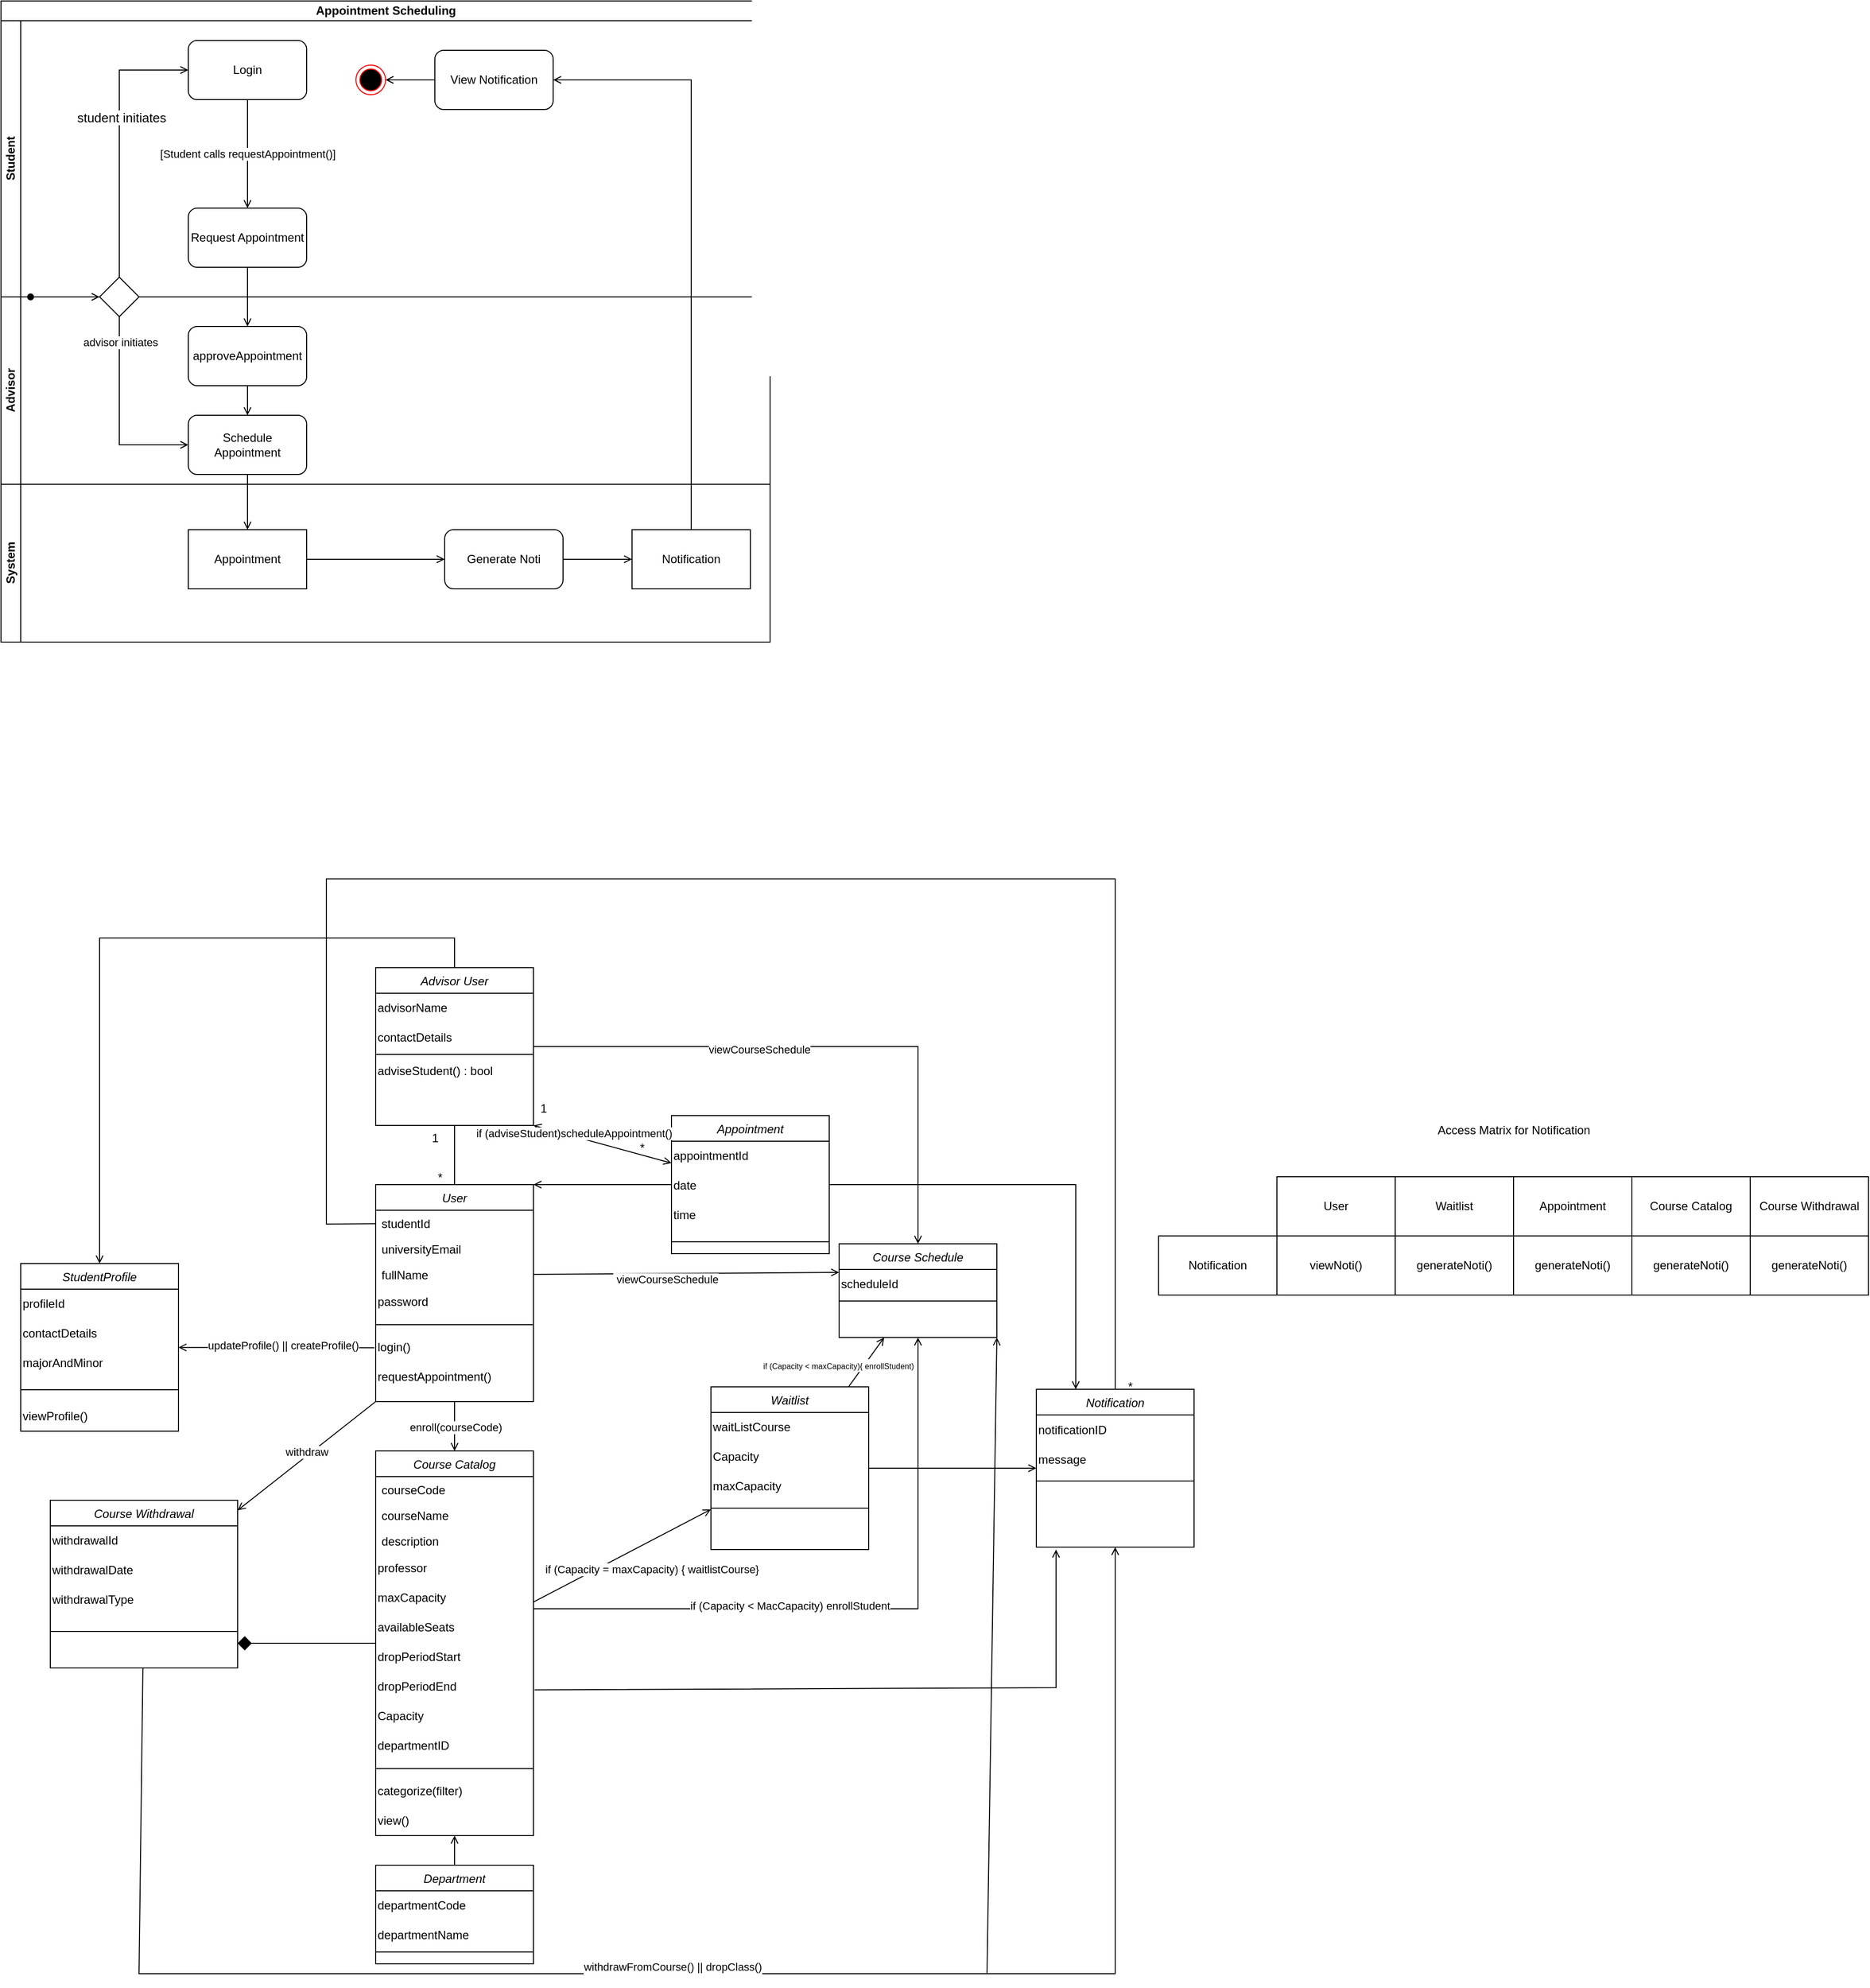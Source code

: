 <mxfile version="22.0.4" type="github">
  <diagram id="C5RBs43oDa-KdzZeNtuy" name="Page-1">
    <mxGraphModel dx="1675" dy="3008" grid="1" gridSize="10" guides="1" tooltips="1" connect="1" arrows="1" fold="1" page="1" pageScale="1" pageWidth="827" pageHeight="1169" math="0" shadow="0">
      <root>
        <mxCell id="WIyWlLk6GJQsqaUBKTNV-0" />
        <mxCell id="WIyWlLk6GJQsqaUBKTNV-1" parent="WIyWlLk6GJQsqaUBKTNV-0" />
        <mxCell id="_iBIzwe4cGZ4-WOvdbni-287" value="Notification" style="whiteSpace=wrap;html=1;" parent="WIyWlLk6GJQsqaUBKTNV-1" vertex="1">
          <mxGeometry x="414" y="-78" width="120" height="60" as="geometry" />
        </mxCell>
        <mxCell id="_iBIzwe4cGZ4-WOvdbni-288" value="User" style="whiteSpace=wrap;html=1;" parent="WIyWlLk6GJQsqaUBKTNV-1" vertex="1">
          <mxGeometry x="534" y="-138" width="120" height="60" as="geometry" />
        </mxCell>
        <mxCell id="_iBIzwe4cGZ4-WOvdbni-292" value="viewNoti()" style="whiteSpace=wrap;html=1;" parent="WIyWlLk6GJQsqaUBKTNV-1" vertex="1">
          <mxGeometry x="534" y="-78" width="120" height="60" as="geometry" />
        </mxCell>
        <mxCell id="_iBIzwe4cGZ4-WOvdbni-293" value="Waitlist" style="whiteSpace=wrap;html=1;" parent="WIyWlLk6GJQsqaUBKTNV-1" vertex="1">
          <mxGeometry x="654" y="-138" width="120" height="60" as="geometry" />
        </mxCell>
        <mxCell id="_iBIzwe4cGZ4-WOvdbni-294" value="generateNoti()" style="whiteSpace=wrap;html=1;" parent="WIyWlLk6GJQsqaUBKTNV-1" vertex="1">
          <mxGeometry x="654" y="-78" width="120" height="60" as="geometry" />
        </mxCell>
        <mxCell id="_iBIzwe4cGZ4-WOvdbni-295" value="Appointment" style="whiteSpace=wrap;html=1;" parent="WIyWlLk6GJQsqaUBKTNV-1" vertex="1">
          <mxGeometry x="774" y="-138" width="120" height="60" as="geometry" />
        </mxCell>
        <mxCell id="_iBIzwe4cGZ4-WOvdbni-296" value="generateNoti()" style="whiteSpace=wrap;html=1;" parent="WIyWlLk6GJQsqaUBKTNV-1" vertex="1">
          <mxGeometry x="774" y="-78" width="120" height="60" as="geometry" />
        </mxCell>
        <mxCell id="_iBIzwe4cGZ4-WOvdbni-297" value="Course Catalog" style="whiteSpace=wrap;html=1;" parent="WIyWlLk6GJQsqaUBKTNV-1" vertex="1">
          <mxGeometry x="894" y="-138" width="120" height="60" as="geometry" />
        </mxCell>
        <mxCell id="_iBIzwe4cGZ4-WOvdbni-298" value="generateNoti()" style="whiteSpace=wrap;html=1;" parent="WIyWlLk6GJQsqaUBKTNV-1" vertex="1">
          <mxGeometry x="894" y="-78" width="120" height="60" as="geometry" />
        </mxCell>
        <mxCell id="_iBIzwe4cGZ4-WOvdbni-305" value="Course Withdrawal" style="whiteSpace=wrap;html=1;" parent="WIyWlLk6GJQsqaUBKTNV-1" vertex="1">
          <mxGeometry x="1014" y="-138" width="120" height="60" as="geometry" />
        </mxCell>
        <mxCell id="_iBIzwe4cGZ4-WOvdbni-306" value="generateNoti()" style="whiteSpace=wrap;html=1;" parent="WIyWlLk6GJQsqaUBKTNV-1" vertex="1">
          <mxGeometry x="1014" y="-78" width="120" height="60" as="geometry" />
        </mxCell>
        <mxCell id="_iBIzwe4cGZ4-WOvdbni-309" value="Access Matrix for Notification" style="text;html=1;align=center;verticalAlign=middle;resizable=0;points=[];autosize=1;strokeColor=none;fillColor=none;" parent="WIyWlLk6GJQsqaUBKTNV-1" vertex="1">
          <mxGeometry x="684" y="-200" width="180" height="30" as="geometry" />
        </mxCell>
        <mxCell id="_iBIzwe4cGZ4-WOvdbni-310" value="Appointment Scheduling" style="swimlane;childLayout=stackLayout;resizeParent=1;resizeParentMax=0;horizontal=1;startSize=20;horizontalStack=0;html=1;" parent="WIyWlLk6GJQsqaUBKTNV-1" vertex="1">
          <mxGeometry x="-760" y="-1330" width="780" height="650" as="geometry" />
        </mxCell>
        <mxCell id="_iBIzwe4cGZ4-WOvdbni-322" value="" style="endArrow=open;html=1;rounded=0;endFill=0;" parent="_iBIzwe4cGZ4-WOvdbni-310" source="_iBIzwe4cGZ4-WOvdbni-315" target="_iBIzwe4cGZ4-WOvdbni-321" edge="1">
          <mxGeometry width="50" height="50" relative="1" as="geometry">
            <mxPoint x="250" y="250" as="sourcePoint" />
            <mxPoint x="370" y="90" as="targetPoint" />
          </mxGeometry>
        </mxCell>
        <mxCell id="_iBIzwe4cGZ4-WOvdbni-330" value="" style="endArrow=open;html=1;rounded=0;endFill=0;" parent="_iBIzwe4cGZ4-WOvdbni-310" source="_iBIzwe4cGZ4-WOvdbni-328" target="_iBIzwe4cGZ4-WOvdbni-329" edge="1">
          <mxGeometry width="50" height="50" relative="1" as="geometry">
            <mxPoint x="340" y="110" as="sourcePoint" />
            <mxPoint x="700" y="70" as="targetPoint" />
            <Array as="points">
              <mxPoint x="700" y="80" />
            </Array>
          </mxGeometry>
        </mxCell>
        <mxCell id="_iBIzwe4cGZ4-WOvdbni-311" value="Student" style="swimlane;startSize=20;horizontal=0;html=1;" parent="_iBIzwe4cGZ4-WOvdbni-310" vertex="1">
          <mxGeometry y="20" width="780" height="280" as="geometry" />
        </mxCell>
        <mxCell id="_iBIzwe4cGZ4-WOvdbni-315" value="Request Appointment" style="rounded=1;whiteSpace=wrap;html=1;" parent="_iBIzwe4cGZ4-WOvdbni-311" vertex="1">
          <mxGeometry x="190" y="190" width="120" height="60" as="geometry" />
        </mxCell>
        <mxCell id="_iBIzwe4cGZ4-WOvdbni-320" value="Login" style="rounded=1;whiteSpace=wrap;html=1;" parent="_iBIzwe4cGZ4-WOvdbni-311" vertex="1">
          <mxGeometry x="190" y="20" width="120" height="60" as="geometry" />
        </mxCell>
        <mxCell id="_iBIzwe4cGZ4-WOvdbni-329" value="View Notification" style="rounded=1;whiteSpace=wrap;html=1;" parent="_iBIzwe4cGZ4-WOvdbni-311" vertex="1">
          <mxGeometry x="440" y="30" width="120" height="60" as="geometry" />
        </mxCell>
        <mxCell id="_iBIzwe4cGZ4-WOvdbni-333" value="[Student calls requestAppointment()]" style="endArrow=open;html=1;rounded=0;exitX=0.5;exitY=1;exitDx=0;exitDy=0;endFill=0;" parent="_iBIzwe4cGZ4-WOvdbni-311" source="_iBIzwe4cGZ4-WOvdbni-320" target="_iBIzwe4cGZ4-WOvdbni-315" edge="1">
          <mxGeometry width="50" height="50" relative="1" as="geometry">
            <mxPoint x="250" y="140" as="sourcePoint" />
            <mxPoint x="400" y="100" as="targetPoint" />
            <mxPoint as="offset" />
          </mxGeometry>
        </mxCell>
        <mxCell id="h471ZT9CpXQOrKGu0lyv-1" value="" style="ellipse;html=1;shape=endState;fillColor=#000000;strokeColor=#ff0000;" vertex="1" parent="_iBIzwe4cGZ4-WOvdbni-311">
          <mxGeometry x="360" y="45" width="30" height="30" as="geometry" />
        </mxCell>
        <mxCell id="h471ZT9CpXQOrKGu0lyv-6" value="" style="endArrow=open;html=1;rounded=0;endFill=0;" edge="1" parent="_iBIzwe4cGZ4-WOvdbni-311" source="_iBIzwe4cGZ4-WOvdbni-329" target="h471ZT9CpXQOrKGu0lyv-1">
          <mxGeometry width="50" height="50" relative="1" as="geometry">
            <mxPoint x="380" y="340" as="sourcePoint" />
            <mxPoint x="430" y="290" as="targetPoint" />
          </mxGeometry>
        </mxCell>
        <mxCell id="_iBIzwe4cGZ4-WOvdbni-312" value="Advisor" style="swimlane;startSize=20;horizontal=0;html=1;" parent="_iBIzwe4cGZ4-WOvdbni-310" vertex="1">
          <mxGeometry y="300" width="780" height="190" as="geometry" />
        </mxCell>
        <mxCell id="_iBIzwe4cGZ4-WOvdbni-321" value="approveAppointment" style="rounded=1;whiteSpace=wrap;html=1;" parent="_iBIzwe4cGZ4-WOvdbni-312" vertex="1">
          <mxGeometry x="190" y="30" width="120" height="60" as="geometry" />
        </mxCell>
        <mxCell id="_iBIzwe4cGZ4-WOvdbni-314" value="" style="endArrow=open;html=1;rounded=0;startArrow=oval;startFill=1;endFill=0;" parent="_iBIzwe4cGZ4-WOvdbni-312" edge="1">
          <mxGeometry width="50" height="50" relative="1" as="geometry">
            <mxPoint x="30" as="sourcePoint" />
            <mxPoint x="100" as="targetPoint" />
          </mxGeometry>
        </mxCell>
        <mxCell id="_iBIzwe4cGZ4-WOvdbni-452" value="" style="rhombus;whiteSpace=wrap;html=1;" parent="_iBIzwe4cGZ4-WOvdbni-312" vertex="1">
          <mxGeometry x="100" y="-20" width="40" height="40" as="geometry" />
        </mxCell>
        <mxCell id="_iBIzwe4cGZ4-WOvdbni-455" value="" style="endArrow=open;html=1;rounded=0;exitX=0.5;exitY=1;exitDx=0;exitDy=0;endFill=0;" parent="_iBIzwe4cGZ4-WOvdbni-312" source="_iBIzwe4cGZ4-WOvdbni-452" target="_iBIzwe4cGZ4-WOvdbni-459" edge="1">
          <mxGeometry width="50" height="50" relative="1" as="geometry">
            <mxPoint x="450" y="-10" as="sourcePoint" />
            <mxPoint x="150" y="70" as="targetPoint" />
            <Array as="points">
              <mxPoint x="120" y="150" />
            </Array>
          </mxGeometry>
        </mxCell>
        <mxCell id="_iBIzwe4cGZ4-WOvdbni-456" value="advisor initiates" style="edgeLabel;html=1;align=center;verticalAlign=middle;resizable=0;points=[];" parent="_iBIzwe4cGZ4-WOvdbni-455" vertex="1" connectable="0">
          <mxGeometry x="-0.742" y="1" relative="1" as="geometry">
            <mxPoint as="offset" />
          </mxGeometry>
        </mxCell>
        <mxCell id="_iBIzwe4cGZ4-WOvdbni-459" value="Schedule Appointment" style="rounded=1;whiteSpace=wrap;html=1;" parent="_iBIzwe4cGZ4-WOvdbni-312" vertex="1">
          <mxGeometry x="190" y="120" width="120" height="60" as="geometry" />
        </mxCell>
        <mxCell id="_iBIzwe4cGZ4-WOvdbni-323" value="" style="endArrow=open;html=1;rounded=0;endFill=0;" parent="_iBIzwe4cGZ4-WOvdbni-312" source="_iBIzwe4cGZ4-WOvdbni-321" target="_iBIzwe4cGZ4-WOvdbni-459" edge="1">
          <mxGeometry width="50" height="50" relative="1" as="geometry">
            <mxPoint x="340" y="80" as="sourcePoint" />
            <mxPoint x="250" y="120" as="targetPoint" />
          </mxGeometry>
        </mxCell>
        <mxCell id="_iBIzwe4cGZ4-WOvdbni-313" value="System" style="swimlane;startSize=20;horizontal=0;html=1;" parent="_iBIzwe4cGZ4-WOvdbni-310" vertex="1">
          <mxGeometry y="490" width="780" height="160" as="geometry" />
        </mxCell>
        <mxCell id="_iBIzwe4cGZ4-WOvdbni-324" value="Appointment" style="rounded=0;whiteSpace=wrap;html=1;" parent="_iBIzwe4cGZ4-WOvdbni-313" vertex="1">
          <mxGeometry x="190" y="46" width="120" height="60" as="geometry" />
        </mxCell>
        <mxCell id="_iBIzwe4cGZ4-WOvdbni-326" value="Generate Noti" style="rounded=1;whiteSpace=wrap;html=1;" parent="_iBIzwe4cGZ4-WOvdbni-313" vertex="1">
          <mxGeometry x="450" y="46" width="120" height="60" as="geometry" />
        </mxCell>
        <mxCell id="_iBIzwe4cGZ4-WOvdbni-328" value="Notification" style="whiteSpace=wrap;html=1;" parent="_iBIzwe4cGZ4-WOvdbni-313" vertex="1">
          <mxGeometry x="640" y="46" width="120" height="60" as="geometry" />
        </mxCell>
        <mxCell id="_iBIzwe4cGZ4-WOvdbni-325" value="" style="endArrow=open;html=1;rounded=0;exitX=1;exitY=0.5;exitDx=0;exitDy=0;endFill=0;entryX=0;entryY=0.5;entryDx=0;entryDy=0;" parent="_iBIzwe4cGZ4-WOvdbni-313" source="_iBIzwe4cGZ4-WOvdbni-324" target="_iBIzwe4cGZ4-WOvdbni-326" edge="1">
          <mxGeometry width="50" height="50" relative="1" as="geometry">
            <mxPoint x="580" y="-44" as="sourcePoint" />
            <mxPoint x="450" y="56" as="targetPoint" />
          </mxGeometry>
        </mxCell>
        <mxCell id="_iBIzwe4cGZ4-WOvdbni-327" value="" style="endArrow=open;html=1;rounded=0;exitX=1;exitY=0.5;exitDx=0;exitDy=0;endFill=0;entryX=0;entryY=0.5;entryDx=0;entryDy=0;" parent="_iBIzwe4cGZ4-WOvdbni-313" source="_iBIzwe4cGZ4-WOvdbni-326" target="_iBIzwe4cGZ4-WOvdbni-328" edge="1">
          <mxGeometry width="50" height="50" relative="1" as="geometry">
            <mxPoint x="580" y="36" as="sourcePoint" />
            <mxPoint x="640" y="56" as="targetPoint" />
          </mxGeometry>
        </mxCell>
        <mxCell id="_iBIzwe4cGZ4-WOvdbni-453" value="" style="endArrow=open;html=1;rounded=0;exitX=0.5;exitY=0;exitDx=0;exitDy=0;endFill=0;" parent="_iBIzwe4cGZ4-WOvdbni-310" source="_iBIzwe4cGZ4-WOvdbni-452" target="_iBIzwe4cGZ4-WOvdbni-320" edge="1">
          <mxGeometry width="50" height="50" relative="1" as="geometry">
            <mxPoint x="450" y="300" as="sourcePoint" />
            <mxPoint x="120" y="60" as="targetPoint" />
            <Array as="points">
              <mxPoint x="120" y="70" />
            </Array>
          </mxGeometry>
        </mxCell>
        <mxCell id="_iBIzwe4cGZ4-WOvdbni-454" value="&lt;font style=&quot;font-size: 13px;&quot;&gt;student initiates&lt;/font&gt;" style="edgeLabel;html=1;align=center;verticalAlign=middle;resizable=0;points=[];" parent="_iBIzwe4cGZ4-WOvdbni-453" vertex="1" connectable="0">
          <mxGeometry x="0.161" y="-2" relative="1" as="geometry">
            <mxPoint as="offset" />
          </mxGeometry>
        </mxCell>
        <mxCell id="_iBIzwe4cGZ4-WOvdbni-461" value="" style="endArrow=open;html=1;rounded=0;endFill=0;" parent="_iBIzwe4cGZ4-WOvdbni-310" source="_iBIzwe4cGZ4-WOvdbni-459" target="_iBIzwe4cGZ4-WOvdbni-324" edge="1">
          <mxGeometry width="50" height="50" relative="1" as="geometry">
            <mxPoint x="249.5" y="490" as="sourcePoint" />
            <mxPoint x="249.5" y="550" as="targetPoint" />
          </mxGeometry>
        </mxCell>
        <mxCell id="_iBIzwe4cGZ4-WOvdbni-337" value="User" style="swimlane;fontStyle=2;align=center;verticalAlign=top;childLayout=stackLayout;horizontal=1;startSize=26;horizontalStack=0;resizeParent=1;resizeLast=0;collapsible=1;marginBottom=0;rounded=0;shadow=0;strokeWidth=1;" parent="WIyWlLk6GJQsqaUBKTNV-1" vertex="1">
          <mxGeometry x="-380" y="-130" width="160" height="220" as="geometry">
            <mxRectangle x="230" y="140" width="160" height="26" as="alternateBounds" />
          </mxGeometry>
        </mxCell>
        <mxCell id="_iBIzwe4cGZ4-WOvdbni-338" value="studentId" style="text;align=left;verticalAlign=top;spacingLeft=4;spacingRight=4;overflow=hidden;rotatable=0;points=[[0,0.5],[1,0.5]];portConstraint=eastwest;" parent="_iBIzwe4cGZ4-WOvdbni-337" vertex="1">
          <mxGeometry y="26" width="160" height="26" as="geometry" />
        </mxCell>
        <mxCell id="_iBIzwe4cGZ4-WOvdbni-339" value="universityEmail" style="text;align=left;verticalAlign=top;spacingLeft=4;spacingRight=4;overflow=hidden;rotatable=0;points=[[0,0.5],[1,0.5]];portConstraint=eastwest;rounded=0;shadow=0;html=0;" parent="_iBIzwe4cGZ4-WOvdbni-337" vertex="1">
          <mxGeometry y="52" width="160" height="26" as="geometry" />
        </mxCell>
        <mxCell id="_iBIzwe4cGZ4-WOvdbni-340" value="fullName" style="text;align=left;verticalAlign=top;spacingLeft=4;spacingRight=4;overflow=hidden;rotatable=0;points=[[0,0.5],[1,0.5]];portConstraint=eastwest;rounded=0;shadow=0;html=0;" parent="_iBIzwe4cGZ4-WOvdbni-337" vertex="1">
          <mxGeometry y="78" width="160" height="26" as="geometry" />
        </mxCell>
        <mxCell id="_iBIzwe4cGZ4-WOvdbni-341" value="password" style="text;html=1;align=left;verticalAlign=middle;resizable=0;points=[];autosize=1;strokeColor=none;fillColor=none;" parent="_iBIzwe4cGZ4-WOvdbni-337" vertex="1">
          <mxGeometry y="104" width="160" height="30" as="geometry" />
        </mxCell>
        <mxCell id="_iBIzwe4cGZ4-WOvdbni-342" value="" style="line;html=1;strokeWidth=1;align=left;verticalAlign=middle;spacingTop=-1;spacingLeft=3;spacingRight=3;rotatable=0;labelPosition=right;points=[];portConstraint=eastwest;" parent="_iBIzwe4cGZ4-WOvdbni-337" vertex="1">
          <mxGeometry y="134" width="160" height="16" as="geometry" />
        </mxCell>
        <mxCell id="_iBIzwe4cGZ4-WOvdbni-343" value="login()" style="text;html=1;align=left;verticalAlign=middle;resizable=0;points=[];autosize=1;strokeColor=none;fillColor=none;" parent="_iBIzwe4cGZ4-WOvdbni-337" vertex="1">
          <mxGeometry y="150" width="160" height="30" as="geometry" />
        </mxCell>
        <mxCell id="nBnPnA5WR_Y4zq6Dk-Mq-5" value="&lt;div style=&quot;&quot;&gt;requestAppointment()&lt;/div&gt;" style="text;html=1;align=left;verticalAlign=middle;resizable=0;points=[];autosize=1;strokeColor=none;fillColor=none;" parent="_iBIzwe4cGZ4-WOvdbni-337" vertex="1">
          <mxGeometry y="180" width="160" height="30" as="geometry" />
        </mxCell>
        <mxCell id="_iBIzwe4cGZ4-WOvdbni-344" value="Advisor User" style="swimlane;fontStyle=2;align=center;verticalAlign=top;childLayout=stackLayout;horizontal=1;startSize=26;horizontalStack=0;resizeParent=1;resizeLast=0;collapsible=1;marginBottom=0;rounded=0;shadow=0;strokeWidth=1;" parent="WIyWlLk6GJQsqaUBKTNV-1" vertex="1">
          <mxGeometry x="-380" y="-350" width="160" height="160" as="geometry">
            <mxRectangle x="230" y="140" width="160" height="26" as="alternateBounds" />
          </mxGeometry>
        </mxCell>
        <mxCell id="_iBIzwe4cGZ4-WOvdbni-345" value="advisorName" style="text;html=1;align=left;verticalAlign=middle;resizable=0;points=[];autosize=1;strokeColor=none;fillColor=none;" parent="_iBIzwe4cGZ4-WOvdbni-344" vertex="1">
          <mxGeometry y="26" width="160" height="30" as="geometry" />
        </mxCell>
        <mxCell id="_iBIzwe4cGZ4-WOvdbni-346" value="contactDetails" style="text;html=1;align=left;verticalAlign=middle;resizable=0;points=[];autosize=1;strokeColor=none;fillColor=none;" parent="_iBIzwe4cGZ4-WOvdbni-344" vertex="1">
          <mxGeometry y="56" width="160" height="30" as="geometry" />
        </mxCell>
        <mxCell id="_iBIzwe4cGZ4-WOvdbni-347" value="" style="line;html=1;strokeWidth=1;align=left;verticalAlign=middle;spacingTop=-1;spacingLeft=3;spacingRight=3;rotatable=0;labelPosition=right;points=[];portConstraint=eastwest;" parent="_iBIzwe4cGZ4-WOvdbni-344" vertex="1">
          <mxGeometry y="86" width="160" height="4" as="geometry" />
        </mxCell>
        <mxCell id="_iBIzwe4cGZ4-WOvdbni-348" value="adviseStudent() : bool" style="text;html=1;align=left;verticalAlign=middle;resizable=0;points=[];autosize=1;strokeColor=none;fillColor=none;" parent="_iBIzwe4cGZ4-WOvdbni-344" vertex="1">
          <mxGeometry y="90" width="160" height="30" as="geometry" />
        </mxCell>
        <mxCell id="_iBIzwe4cGZ4-WOvdbni-349" value="" style="endArrow=none;html=1;rounded=0;endFill=0;" parent="WIyWlLk6GJQsqaUBKTNV-1" source="_iBIzwe4cGZ4-WOvdbni-337" target="_iBIzwe4cGZ4-WOvdbni-344" edge="1">
          <mxGeometry width="50" height="50" relative="1" as="geometry">
            <mxPoint x="-330" y="-140" as="sourcePoint" />
            <mxPoint x="-300.83" y="-210" as="targetPoint" />
          </mxGeometry>
        </mxCell>
        <mxCell id="_iBIzwe4cGZ4-WOvdbni-352" value="Course Schedule" style="swimlane;fontStyle=2;align=center;verticalAlign=top;childLayout=stackLayout;horizontal=1;startSize=26;horizontalStack=0;resizeParent=1;resizeLast=0;collapsible=1;marginBottom=0;rounded=0;shadow=0;strokeWidth=1;" parent="WIyWlLk6GJQsqaUBKTNV-1" vertex="1">
          <mxGeometry x="90" y="-70" width="160" height="95" as="geometry">
            <mxRectangle x="230" y="140" width="160" height="26" as="alternateBounds" />
          </mxGeometry>
        </mxCell>
        <mxCell id="_iBIzwe4cGZ4-WOvdbni-353" value="scheduleId" style="text;html=1;align=left;verticalAlign=middle;resizable=0;points=[];autosize=1;strokeColor=none;fillColor=none;" parent="_iBIzwe4cGZ4-WOvdbni-352" vertex="1">
          <mxGeometry y="26" width="160" height="30" as="geometry" />
        </mxCell>
        <mxCell id="_iBIzwe4cGZ4-WOvdbni-354" value="" style="line;html=1;strokeWidth=1;align=left;verticalAlign=middle;spacingTop=-1;spacingLeft=3;spacingRight=3;rotatable=0;labelPosition=right;points=[];portConstraint=eastwest;" parent="_iBIzwe4cGZ4-WOvdbni-352" vertex="1">
          <mxGeometry y="56" width="160" height="4" as="geometry" />
        </mxCell>
        <mxCell id="_iBIzwe4cGZ4-WOvdbni-356" value="" style="endArrow=open;html=1;rounded=0;endFill=0;exitX=1;exitY=0.5;exitDx=0;exitDy=0;" parent="WIyWlLk6GJQsqaUBKTNV-1" source="_iBIzwe4cGZ4-WOvdbni-340" edge="1">
          <mxGeometry width="50" height="50" relative="1" as="geometry">
            <mxPoint x="40" y="-17" as="sourcePoint" />
            <mxPoint x="90" y="-41" as="targetPoint" />
            <Array as="points" />
          </mxGeometry>
        </mxCell>
        <mxCell id="_iBIzwe4cGZ4-WOvdbni-357" value="&amp;nbsp;viewCourseSchedule" style="edgeLabel;html=1;align=center;verticalAlign=middle;resizable=0;points=[];" parent="_iBIzwe4cGZ4-WOvdbni-356" vertex="1" connectable="0">
          <mxGeometry x="-0.137" y="-6" relative="1" as="geometry">
            <mxPoint as="offset" />
          </mxGeometry>
        </mxCell>
        <mxCell id="_iBIzwe4cGZ4-WOvdbni-359" value="" style="endArrow=open;html=1;rounded=0;endFill=0;" parent="WIyWlLk6GJQsqaUBKTNV-1" source="_iBIzwe4cGZ4-WOvdbni-344" target="_iBIzwe4cGZ4-WOvdbni-352" edge="1">
          <mxGeometry width="50" height="50" relative="1" as="geometry">
            <mxPoint x="-170" y="-251.818" as="sourcePoint" />
            <mxPoint x="-30" y="-200" as="targetPoint" />
            <Array as="points">
              <mxPoint x="170" y="-270" />
            </Array>
          </mxGeometry>
        </mxCell>
        <mxCell id="_iBIzwe4cGZ4-WOvdbni-466" value="viewCourseSchedule" style="edgeLabel;html=1;align=center;verticalAlign=middle;resizable=0;points=[];" parent="_iBIzwe4cGZ4-WOvdbni-359" vertex="1" connectable="0">
          <mxGeometry x="-0.224" y="-3" relative="1" as="geometry">
            <mxPoint as="offset" />
          </mxGeometry>
        </mxCell>
        <mxCell id="_iBIzwe4cGZ4-WOvdbni-360" value="Course Catalog" style="swimlane;fontStyle=2;align=center;verticalAlign=top;childLayout=stackLayout;horizontal=1;startSize=26;horizontalStack=0;resizeParent=1;resizeLast=0;collapsible=1;marginBottom=0;rounded=0;shadow=0;strokeWidth=1;" parent="WIyWlLk6GJQsqaUBKTNV-1" vertex="1">
          <mxGeometry x="-380" y="140" width="160" height="390" as="geometry">
            <mxRectangle x="230" y="140" width="160" height="26" as="alternateBounds" />
          </mxGeometry>
        </mxCell>
        <mxCell id="_iBIzwe4cGZ4-WOvdbni-361" value="courseCode" style="text;align=left;verticalAlign=top;spacingLeft=4;spacingRight=4;overflow=hidden;rotatable=0;points=[[0,0.5],[1,0.5]];portConstraint=eastwest;" parent="_iBIzwe4cGZ4-WOvdbni-360" vertex="1">
          <mxGeometry y="26" width="160" height="26" as="geometry" />
        </mxCell>
        <mxCell id="_iBIzwe4cGZ4-WOvdbni-362" value="courseName" style="text;align=left;verticalAlign=top;spacingLeft=4;spacingRight=4;overflow=hidden;rotatable=0;points=[[0,0.5],[1,0.5]];portConstraint=eastwest;rounded=0;shadow=0;html=0;" parent="_iBIzwe4cGZ4-WOvdbni-360" vertex="1">
          <mxGeometry y="52" width="160" height="26" as="geometry" />
        </mxCell>
        <mxCell id="_iBIzwe4cGZ4-WOvdbni-363" value="description" style="text;align=left;verticalAlign=top;spacingLeft=4;spacingRight=4;overflow=hidden;rotatable=0;points=[[0,0.5],[1,0.5]];portConstraint=eastwest;rounded=0;shadow=0;html=0;" parent="_iBIzwe4cGZ4-WOvdbni-360" vertex="1">
          <mxGeometry y="78" width="160" height="26" as="geometry" />
        </mxCell>
        <mxCell id="_iBIzwe4cGZ4-WOvdbni-364" value="professor" style="text;html=1;align=left;verticalAlign=middle;resizable=0;points=[];autosize=1;strokeColor=none;fillColor=none;" parent="_iBIzwe4cGZ4-WOvdbni-360" vertex="1">
          <mxGeometry y="104" width="160" height="30" as="geometry" />
        </mxCell>
        <mxCell id="_iBIzwe4cGZ4-WOvdbni-365" value="maxCapacity" style="text;html=1;align=left;verticalAlign=middle;resizable=0;points=[];autosize=1;strokeColor=none;fillColor=none;" parent="_iBIzwe4cGZ4-WOvdbni-360" vertex="1">
          <mxGeometry y="134" width="160" height="30" as="geometry" />
        </mxCell>
        <mxCell id="_iBIzwe4cGZ4-WOvdbni-366" value="availableSeats" style="text;html=1;align=left;verticalAlign=middle;resizable=0;points=[];autosize=1;strokeColor=none;fillColor=none;" parent="_iBIzwe4cGZ4-WOvdbni-360" vertex="1">
          <mxGeometry y="164" width="160" height="30" as="geometry" />
        </mxCell>
        <mxCell id="_iBIzwe4cGZ4-WOvdbni-367" value="dropPeriodStart" style="text;html=1;align=left;verticalAlign=middle;resizable=0;points=[];autosize=1;strokeColor=none;fillColor=none;" parent="_iBIzwe4cGZ4-WOvdbni-360" vertex="1">
          <mxGeometry y="194" width="160" height="30" as="geometry" />
        </mxCell>
        <mxCell id="_iBIzwe4cGZ4-WOvdbni-368" value="dropPeriodEnd" style="text;html=1;align=left;verticalAlign=middle;resizable=0;points=[];autosize=1;strokeColor=none;fillColor=none;" parent="_iBIzwe4cGZ4-WOvdbni-360" vertex="1">
          <mxGeometry y="224" width="160" height="30" as="geometry" />
        </mxCell>
        <mxCell id="_iBIzwe4cGZ4-WOvdbni-369" value="Capacity" style="text;html=1;align=left;verticalAlign=middle;resizable=0;points=[];autosize=1;strokeColor=none;fillColor=none;" parent="_iBIzwe4cGZ4-WOvdbni-360" vertex="1">
          <mxGeometry y="254" width="160" height="30" as="geometry" />
        </mxCell>
        <mxCell id="_iBIzwe4cGZ4-WOvdbni-451" value="departmentID" style="text;html=1;align=left;verticalAlign=middle;resizable=0;points=[];autosize=1;strokeColor=none;fillColor=none;" parent="_iBIzwe4cGZ4-WOvdbni-360" vertex="1">
          <mxGeometry y="284" width="160" height="30" as="geometry" />
        </mxCell>
        <mxCell id="_iBIzwe4cGZ4-WOvdbni-370" value="" style="line;html=1;strokeWidth=1;align=left;verticalAlign=middle;spacingTop=-1;spacingLeft=3;spacingRight=3;rotatable=0;labelPosition=right;points=[];portConstraint=eastwest;" parent="_iBIzwe4cGZ4-WOvdbni-360" vertex="1">
          <mxGeometry y="314" width="160" height="16" as="geometry" />
        </mxCell>
        <mxCell id="_iBIzwe4cGZ4-WOvdbni-371" value="categorize(filter)" style="text;html=1;align=left;verticalAlign=middle;resizable=0;points=[];autosize=1;strokeColor=none;fillColor=none;" parent="_iBIzwe4cGZ4-WOvdbni-360" vertex="1">
          <mxGeometry y="330" width="160" height="30" as="geometry" />
        </mxCell>
        <mxCell id="_iBIzwe4cGZ4-WOvdbni-462" value="view()" style="text;html=1;align=left;verticalAlign=middle;resizable=0;points=[];autosize=1;strokeColor=none;fillColor=none;" parent="_iBIzwe4cGZ4-WOvdbni-360" vertex="1">
          <mxGeometry y="360" width="160" height="30" as="geometry" />
        </mxCell>
        <mxCell id="_iBIzwe4cGZ4-WOvdbni-372" value="" style="endArrow=open;html=1;rounded=0;endFill=0;" parent="WIyWlLk6GJQsqaUBKTNV-1" source="_iBIzwe4cGZ4-WOvdbni-337" target="_iBIzwe4cGZ4-WOvdbni-360" edge="1">
          <mxGeometry width="50" height="50" relative="1" as="geometry">
            <mxPoint x="-640" y="10" as="sourcePoint" />
            <mxPoint x="-390" y="45" as="targetPoint" />
          </mxGeometry>
        </mxCell>
        <mxCell id="_iBIzwe4cGZ4-WOvdbni-373" value="enroll(courseCode)" style="edgeLabel;html=1;align=center;verticalAlign=middle;resizable=0;points=[];" parent="_iBIzwe4cGZ4-WOvdbni-372" vertex="1" connectable="0">
          <mxGeometry x="0.016" y="1" relative="1" as="geometry">
            <mxPoint as="offset" />
          </mxGeometry>
        </mxCell>
        <mxCell id="_iBIzwe4cGZ4-WOvdbni-378" value="" style="endArrow=open;html=1;rounded=0;endFill=0;" parent="WIyWlLk6GJQsqaUBKTNV-1" target="_iBIzwe4cGZ4-WOvdbni-352" edge="1">
          <mxGeometry width="50" height="50" relative="1" as="geometry">
            <mxPoint x="-220" y="300" as="sourcePoint" />
            <mxPoint x="-110" y="160" as="targetPoint" />
            <Array as="points">
              <mxPoint x="170" y="300" />
            </Array>
          </mxGeometry>
        </mxCell>
        <mxCell id="_iBIzwe4cGZ4-WOvdbni-379" value="if (Capacity &amp;lt; MacCapacity) enrollStudent" style="edgeLabel;html=1;align=center;verticalAlign=middle;resizable=0;points=[];" parent="_iBIzwe4cGZ4-WOvdbni-378" vertex="1" connectable="0">
          <mxGeometry x="0.083" y="3" relative="1" as="geometry">
            <mxPoint x="-100" as="offset" />
          </mxGeometry>
        </mxCell>
        <mxCell id="_iBIzwe4cGZ4-WOvdbni-389" value="Course Withdrawal" style="swimlane;fontStyle=2;align=center;verticalAlign=top;childLayout=stackLayout;horizontal=1;startSize=26;horizontalStack=0;resizeParent=1;resizeLast=0;collapsible=1;marginBottom=0;rounded=0;shadow=0;strokeWidth=1;" parent="WIyWlLk6GJQsqaUBKTNV-1" vertex="1">
          <mxGeometry x="-710" y="190" width="190" height="170" as="geometry">
            <mxRectangle x="230" y="140" width="160" height="26" as="alternateBounds" />
          </mxGeometry>
        </mxCell>
        <mxCell id="_iBIzwe4cGZ4-WOvdbni-390" value="withdrawalId" style="text;html=1;align=left;verticalAlign=middle;resizable=0;points=[];autosize=1;strokeColor=none;fillColor=none;" parent="_iBIzwe4cGZ4-WOvdbni-389" vertex="1">
          <mxGeometry y="26" width="190" height="30" as="geometry" />
        </mxCell>
        <mxCell id="_iBIzwe4cGZ4-WOvdbni-391" value="withdrawalDate" style="text;html=1;align=left;verticalAlign=middle;resizable=0;points=[];autosize=1;strokeColor=none;fillColor=none;" parent="_iBIzwe4cGZ4-WOvdbni-389" vertex="1">
          <mxGeometry y="56" width="190" height="30" as="geometry" />
        </mxCell>
        <mxCell id="_iBIzwe4cGZ4-WOvdbni-392" value="withdrawalType" style="text;html=1;align=left;verticalAlign=middle;resizable=0;points=[];autosize=1;strokeColor=none;fillColor=none;" parent="_iBIzwe4cGZ4-WOvdbni-389" vertex="1">
          <mxGeometry y="86" width="190" height="30" as="geometry" />
        </mxCell>
        <mxCell id="_iBIzwe4cGZ4-WOvdbni-393" value="" style="line;html=1;strokeWidth=1;align=left;verticalAlign=middle;spacingTop=-1;spacingLeft=3;spacingRight=3;rotatable=0;labelPosition=right;points=[];portConstraint=eastwest;" parent="_iBIzwe4cGZ4-WOvdbni-389" vertex="1">
          <mxGeometry y="116" width="190" height="34" as="geometry" />
        </mxCell>
        <mxCell id="_iBIzwe4cGZ4-WOvdbni-396" value="" style="endArrow=diamond;html=1;rounded=0;endFill=1;strokeWidth=1;endSize=12;" parent="WIyWlLk6GJQsqaUBKTNV-1" source="_iBIzwe4cGZ4-WOvdbni-360" edge="1">
          <mxGeometry width="50" height="50" relative="1" as="geometry">
            <mxPoint x="-680" y="60" as="sourcePoint" />
            <mxPoint x="-520" y="335" as="targetPoint" />
            <Array as="points" />
          </mxGeometry>
        </mxCell>
        <mxCell id="_iBIzwe4cGZ4-WOvdbni-397" value="Department" style="swimlane;fontStyle=2;align=center;verticalAlign=top;childLayout=stackLayout;horizontal=1;startSize=26;horizontalStack=0;resizeParent=1;resizeLast=0;collapsible=1;marginBottom=0;rounded=0;shadow=0;strokeWidth=1;" parent="WIyWlLk6GJQsqaUBKTNV-1" vertex="1">
          <mxGeometry x="-380" y="560" width="160" height="100" as="geometry">
            <mxRectangle x="230" y="140" width="160" height="26" as="alternateBounds" />
          </mxGeometry>
        </mxCell>
        <mxCell id="_iBIzwe4cGZ4-WOvdbni-398" value="departmentCode" style="text;html=1;align=left;verticalAlign=middle;resizable=0;points=[];autosize=1;strokeColor=none;fillColor=none;" parent="_iBIzwe4cGZ4-WOvdbni-397" vertex="1">
          <mxGeometry y="26" width="160" height="30" as="geometry" />
        </mxCell>
        <mxCell id="_iBIzwe4cGZ4-WOvdbni-399" value="departmentName" style="text;html=1;align=left;verticalAlign=middle;resizable=0;points=[];autosize=1;strokeColor=none;fillColor=none;" parent="_iBIzwe4cGZ4-WOvdbni-397" vertex="1">
          <mxGeometry y="56" width="160" height="30" as="geometry" />
        </mxCell>
        <mxCell id="_iBIzwe4cGZ4-WOvdbni-400" value="" style="line;html=1;strokeWidth=1;align=left;verticalAlign=middle;spacingTop=-1;spacingLeft=3;spacingRight=3;rotatable=0;labelPosition=right;points=[];portConstraint=eastwest;" parent="_iBIzwe4cGZ4-WOvdbni-397" vertex="1">
          <mxGeometry y="86" width="160" height="4" as="geometry" />
        </mxCell>
        <mxCell id="_iBIzwe4cGZ4-WOvdbni-401" value="" style="endArrow=open;html=1;rounded=0;endFill=0;" parent="WIyWlLk6GJQsqaUBKTNV-1" source="_iBIzwe4cGZ4-WOvdbni-397" target="_iBIzwe4cGZ4-WOvdbni-360" edge="1">
          <mxGeometry width="50" height="50" relative="1" as="geometry">
            <mxPoint x="-440" y="548" as="sourcePoint" />
            <mxPoint x="-421" y="448" as="targetPoint" />
          </mxGeometry>
        </mxCell>
        <mxCell id="_iBIzwe4cGZ4-WOvdbni-403" value="StudentProfile" style="swimlane;fontStyle=2;align=center;verticalAlign=top;childLayout=stackLayout;horizontal=1;startSize=26;horizontalStack=0;resizeParent=1;resizeLast=0;collapsible=1;marginBottom=0;rounded=0;shadow=0;strokeWidth=1;" parent="WIyWlLk6GJQsqaUBKTNV-1" vertex="1">
          <mxGeometry x="-740" y="-50" width="160" height="170" as="geometry">
            <mxRectangle x="230" y="140" width="160" height="26" as="alternateBounds" />
          </mxGeometry>
        </mxCell>
        <mxCell id="_iBIzwe4cGZ4-WOvdbni-404" value="profileId" style="text;html=1;align=left;verticalAlign=middle;resizable=0;points=[];autosize=1;strokeColor=none;fillColor=none;" parent="_iBIzwe4cGZ4-WOvdbni-403" vertex="1">
          <mxGeometry y="26" width="160" height="30" as="geometry" />
        </mxCell>
        <mxCell id="_iBIzwe4cGZ4-WOvdbni-405" value="contactDetails" style="text;html=1;align=left;verticalAlign=middle;resizable=0;points=[];autosize=1;strokeColor=none;fillColor=none;" parent="_iBIzwe4cGZ4-WOvdbni-403" vertex="1">
          <mxGeometry y="56" width="160" height="30" as="geometry" />
        </mxCell>
        <mxCell id="_iBIzwe4cGZ4-WOvdbni-406" value="majorAndMinor" style="text;html=1;align=left;verticalAlign=middle;resizable=0;points=[];autosize=1;strokeColor=none;fillColor=none;" parent="_iBIzwe4cGZ4-WOvdbni-403" vertex="1">
          <mxGeometry y="86" width="160" height="30" as="geometry" />
        </mxCell>
        <mxCell id="_iBIzwe4cGZ4-WOvdbni-407" value="" style="line;html=1;strokeWidth=1;align=left;verticalAlign=middle;spacingTop=-1;spacingLeft=3;spacingRight=3;rotatable=0;labelPosition=right;points=[];portConstraint=eastwest;" parent="_iBIzwe4cGZ4-WOvdbni-403" vertex="1">
          <mxGeometry y="116" width="160" height="24" as="geometry" />
        </mxCell>
        <mxCell id="_iBIzwe4cGZ4-WOvdbni-408" value="viewProfile()" style="text;html=1;align=left;verticalAlign=middle;resizable=0;points=[];autosize=1;strokeColor=none;fillColor=none;" parent="_iBIzwe4cGZ4-WOvdbni-403" vertex="1">
          <mxGeometry y="140" width="160" height="30" as="geometry" />
        </mxCell>
        <mxCell id="_iBIzwe4cGZ4-WOvdbni-409" value="" style="endArrow=open;html=1;rounded=0;endFill=0;" parent="WIyWlLk6GJQsqaUBKTNV-1" source="_iBIzwe4cGZ4-WOvdbni-344" target="_iBIzwe4cGZ4-WOvdbni-403" edge="1">
          <mxGeometry width="50" height="50" relative="1" as="geometry">
            <mxPoint x="-310" y="-380" as="sourcePoint" />
            <mxPoint x="-964" y="250" as="targetPoint" />
            <Array as="points">
              <mxPoint x="-300" y="-380" />
              <mxPoint x="-660" y="-380" />
            </Array>
          </mxGeometry>
        </mxCell>
        <mxCell id="_iBIzwe4cGZ4-WOvdbni-410" value="" style="endArrow=open;html=1;rounded=0;exitX=-0.008;exitY=0.511;exitDx=0;exitDy=0;exitPerimeter=0;endFill=0;" parent="WIyWlLk6GJQsqaUBKTNV-1" source="_iBIzwe4cGZ4-WOvdbni-343" target="_iBIzwe4cGZ4-WOvdbni-403" edge="1">
          <mxGeometry width="50" height="50" relative="1" as="geometry">
            <mxPoint x="-431" y="-10" as="sourcePoint" />
            <mxPoint x="-660" y="280" as="targetPoint" />
          </mxGeometry>
        </mxCell>
        <mxCell id="_iBIzwe4cGZ4-WOvdbni-411" value="updateProfile() || createProfile()" style="edgeLabel;html=1;align=center;verticalAlign=middle;resizable=0;points=[];" parent="_iBIzwe4cGZ4-WOvdbni-410" vertex="1" connectable="0">
          <mxGeometry x="-0.064" y="-2" relative="1" as="geometry">
            <mxPoint as="offset" />
          </mxGeometry>
        </mxCell>
        <mxCell id="_iBIzwe4cGZ4-WOvdbni-412" value="Waitlist" style="swimlane;fontStyle=2;align=center;verticalAlign=top;childLayout=stackLayout;horizontal=1;startSize=26;horizontalStack=0;resizeParent=1;resizeLast=0;collapsible=1;marginBottom=0;rounded=0;shadow=0;strokeWidth=1;" parent="WIyWlLk6GJQsqaUBKTNV-1" vertex="1">
          <mxGeometry x="-40" y="75" width="160" height="165" as="geometry">
            <mxRectangle x="230" y="140" width="160" height="26" as="alternateBounds" />
          </mxGeometry>
        </mxCell>
        <mxCell id="_iBIzwe4cGZ4-WOvdbni-413" value="waitListCourse" style="text;html=1;align=left;verticalAlign=middle;resizable=0;points=[];autosize=1;strokeColor=none;fillColor=none;" parent="_iBIzwe4cGZ4-WOvdbni-412" vertex="1">
          <mxGeometry y="26" width="160" height="30" as="geometry" />
        </mxCell>
        <mxCell id="_iBIzwe4cGZ4-WOvdbni-414" value="Capacity" style="text;html=1;align=left;verticalAlign=middle;resizable=0;points=[];autosize=1;strokeColor=none;fillColor=none;" parent="_iBIzwe4cGZ4-WOvdbni-412" vertex="1">
          <mxGeometry y="56" width="160" height="30" as="geometry" />
        </mxCell>
        <mxCell id="_iBIzwe4cGZ4-WOvdbni-415" value="maxCapacity" style="text;html=1;align=left;verticalAlign=middle;resizable=0;points=[];autosize=1;strokeColor=none;fillColor=none;" parent="_iBIzwe4cGZ4-WOvdbni-412" vertex="1">
          <mxGeometry y="86" width="160" height="30" as="geometry" />
        </mxCell>
        <mxCell id="_iBIzwe4cGZ4-WOvdbni-416" value="" style="line;html=1;strokeWidth=1;align=left;verticalAlign=middle;spacingTop=-1;spacingLeft=3;spacingRight=3;rotatable=0;labelPosition=right;points=[];portConstraint=eastwest;" parent="_iBIzwe4cGZ4-WOvdbni-412" vertex="1">
          <mxGeometry y="116" width="160" height="14" as="geometry" />
        </mxCell>
        <mxCell id="_iBIzwe4cGZ4-WOvdbni-423" value="" style="endArrow=open;html=1;rounded=0;endFill=0;" parent="WIyWlLk6GJQsqaUBKTNV-1" source="_iBIzwe4cGZ4-WOvdbni-412" target="_iBIzwe4cGZ4-WOvdbni-352" edge="1">
          <mxGeometry width="50" height="50" relative="1" as="geometry">
            <mxPoint x="-470" y="565" as="sourcePoint" />
            <mxPoint x="-200" y="-80" as="targetPoint" />
            <Array as="points" />
          </mxGeometry>
        </mxCell>
        <mxCell id="_iBIzwe4cGZ4-WOvdbni-424" value="&lt;font style=&quot;font-size: 8px;&quot;&gt;if (Capacity &amp;lt; maxCapacity){ enrollStudent)&lt;/font&gt;" style="edgeLabel;html=1;align=center;verticalAlign=middle;resizable=0;points=[];" parent="_iBIzwe4cGZ4-WOvdbni-423" vertex="1" connectable="0">
          <mxGeometry x="0.096" y="3" relative="1" as="geometry">
            <mxPoint x="-28" y="7" as="offset" />
          </mxGeometry>
        </mxCell>
        <mxCell id="_iBIzwe4cGZ4-WOvdbni-425" value="" style="endArrow=open;html=1;rounded=0;endFill=0;" parent="WIyWlLk6GJQsqaUBKTNV-1" source="_iBIzwe4cGZ4-WOvdbni-360" target="_iBIzwe4cGZ4-WOvdbni-412" edge="1">
          <mxGeometry width="50" height="50" relative="1" as="geometry">
            <mxPoint x="-200" y="400" as="sourcePoint" />
            <mxPoint x="-71" y="140" as="targetPoint" />
          </mxGeometry>
        </mxCell>
        <mxCell id="_iBIzwe4cGZ4-WOvdbni-426" value="if (Capacity = maxCapacity) { waitlistCourse}" style="edgeLabel;html=1;align=center;verticalAlign=middle;resizable=0;points=[];" parent="_iBIzwe4cGZ4-WOvdbni-425" vertex="1" connectable="0">
          <mxGeometry x="0.406" relative="1" as="geometry">
            <mxPoint x="-7" y="32" as="offset" />
          </mxGeometry>
        </mxCell>
        <mxCell id="_iBIzwe4cGZ4-WOvdbni-427" value="Appointment" style="swimlane;fontStyle=2;align=center;verticalAlign=top;childLayout=stackLayout;horizontal=1;startSize=26;horizontalStack=0;resizeParent=1;resizeLast=0;collapsible=1;marginBottom=0;rounded=0;shadow=0;strokeWidth=1;" parent="WIyWlLk6GJQsqaUBKTNV-1" vertex="1">
          <mxGeometry x="-80" y="-200" width="160" height="140" as="geometry">
            <mxRectangle x="230" y="140" width="160" height="26" as="alternateBounds" />
          </mxGeometry>
        </mxCell>
        <mxCell id="_iBIzwe4cGZ4-WOvdbni-428" value="appointmentId" style="text;html=1;align=left;verticalAlign=middle;resizable=0;points=[];autosize=1;strokeColor=none;fillColor=none;" parent="_iBIzwe4cGZ4-WOvdbni-427" vertex="1">
          <mxGeometry y="26" width="160" height="30" as="geometry" />
        </mxCell>
        <mxCell id="_iBIzwe4cGZ4-WOvdbni-429" value="date" style="text;html=1;align=left;verticalAlign=middle;resizable=0;points=[];autosize=1;strokeColor=none;fillColor=none;" parent="_iBIzwe4cGZ4-WOvdbni-427" vertex="1">
          <mxGeometry y="56" width="160" height="30" as="geometry" />
        </mxCell>
        <mxCell id="_iBIzwe4cGZ4-WOvdbni-430" value="time" style="text;html=1;align=left;verticalAlign=middle;resizable=0;points=[];autosize=1;strokeColor=none;fillColor=none;" parent="_iBIzwe4cGZ4-WOvdbni-427" vertex="1">
          <mxGeometry y="86" width="160" height="30" as="geometry" />
        </mxCell>
        <mxCell id="_iBIzwe4cGZ4-WOvdbni-431" value="" style="line;html=1;strokeWidth=1;align=left;verticalAlign=middle;spacingTop=-1;spacingLeft=3;spacingRight=3;rotatable=0;labelPosition=right;points=[];portConstraint=eastwest;" parent="_iBIzwe4cGZ4-WOvdbni-427" vertex="1">
          <mxGeometry y="116" width="160" height="24" as="geometry" />
        </mxCell>
        <mxCell id="_iBIzwe4cGZ4-WOvdbni-432" value="" style="endArrow=none;html=1;rounded=0;endFill=0;startArrow=open;startFill=0;exitX=1;exitY=0;exitDx=0;exitDy=0;" parent="WIyWlLk6GJQsqaUBKTNV-1" source="_iBIzwe4cGZ4-WOvdbni-337" target="_iBIzwe4cGZ4-WOvdbni-427" edge="1">
          <mxGeometry width="50" height="50" relative="1" as="geometry">
            <mxPoint x="390" y="-230" as="sourcePoint" />
            <mxPoint x="390" y="-160" as="targetPoint" />
          </mxGeometry>
        </mxCell>
        <mxCell id="_iBIzwe4cGZ4-WOvdbni-433" value="" style="endArrow=open;html=1;rounded=0;entryX=1;entryY=1;entryDx=0;entryDy=0;endFill=0;startArrow=open;startFill=0;" parent="WIyWlLk6GJQsqaUBKTNV-1" source="_iBIzwe4cGZ4-WOvdbni-427" target="_iBIzwe4cGZ4-WOvdbni-344" edge="1">
          <mxGeometry width="50" height="50" relative="1" as="geometry">
            <mxPoint x="-260" as="sourcePoint" />
            <mxPoint x="-210" y="-50" as="targetPoint" />
          </mxGeometry>
        </mxCell>
        <mxCell id="_iBIzwe4cGZ4-WOvdbni-436" value="if (adviseStudent)scheduleAppointment()" style="edgeLabel;html=1;align=center;verticalAlign=middle;resizable=0;points=[];" parent="_iBIzwe4cGZ4-WOvdbni-433" vertex="1" connectable="0">
          <mxGeometry x="0.126" y="2" relative="1" as="geometry">
            <mxPoint x="-20" y="-11" as="offset" />
          </mxGeometry>
        </mxCell>
        <mxCell id="_iBIzwe4cGZ4-WOvdbni-434" value="1" style="text;html=1;align=center;verticalAlign=middle;resizable=0;points=[];autosize=1;strokeColor=none;fillColor=none;" parent="WIyWlLk6GJQsqaUBKTNV-1" vertex="1">
          <mxGeometry x="-225" y="-222" width="30" height="30" as="geometry" />
        </mxCell>
        <mxCell id="_iBIzwe4cGZ4-WOvdbni-435" value="*" style="text;html=1;align=center;verticalAlign=middle;resizable=0;points=[];autosize=1;strokeColor=none;fillColor=none;" parent="WIyWlLk6GJQsqaUBKTNV-1" vertex="1">
          <mxGeometry x="-125" y="-182" width="30" height="30" as="geometry" />
        </mxCell>
        <mxCell id="_iBIzwe4cGZ4-WOvdbni-437" value="Notification" style="swimlane;fontStyle=2;align=center;verticalAlign=top;childLayout=stackLayout;horizontal=1;startSize=26;horizontalStack=0;resizeParent=1;resizeLast=0;collapsible=1;marginBottom=0;rounded=0;shadow=0;strokeWidth=1;" parent="WIyWlLk6GJQsqaUBKTNV-1" vertex="1">
          <mxGeometry x="290" y="77.5" width="160" height="160" as="geometry">
            <mxRectangle x="230" y="140" width="160" height="26" as="alternateBounds" />
          </mxGeometry>
        </mxCell>
        <mxCell id="_iBIzwe4cGZ4-WOvdbni-438" value="notificationID" style="text;html=1;align=left;verticalAlign=middle;resizable=0;points=[];autosize=1;strokeColor=none;fillColor=none;" parent="_iBIzwe4cGZ4-WOvdbni-437" vertex="1">
          <mxGeometry y="26" width="160" height="30" as="geometry" />
        </mxCell>
        <mxCell id="_iBIzwe4cGZ4-WOvdbni-439" value="message" style="text;html=1;align=left;verticalAlign=middle;resizable=0;points=[];autosize=1;strokeColor=none;fillColor=none;" parent="_iBIzwe4cGZ4-WOvdbni-437" vertex="1">
          <mxGeometry y="56" width="160" height="30" as="geometry" />
        </mxCell>
        <mxCell id="_iBIzwe4cGZ4-WOvdbni-440" value="" style="line;html=1;strokeWidth=1;align=left;verticalAlign=middle;spacingTop=-1;spacingLeft=3;spacingRight=3;rotatable=0;labelPosition=right;points=[];portConstraint=eastwest;" parent="_iBIzwe4cGZ4-WOvdbni-437" vertex="1">
          <mxGeometry y="86" width="160" height="14" as="geometry" />
        </mxCell>
        <mxCell id="_iBIzwe4cGZ4-WOvdbni-443" value="" style="endArrow=open;html=1;rounded=0;endFill=0;" parent="WIyWlLk6GJQsqaUBKTNV-1" source="_iBIzwe4cGZ4-WOvdbni-389" target="_iBIzwe4cGZ4-WOvdbni-437" edge="1">
          <mxGeometry width="50" height="50" relative="1" as="geometry">
            <mxPoint x="-340" y="430" as="sourcePoint" />
            <mxPoint x="370" y="670" as="targetPoint" />
            <Array as="points">
              <mxPoint x="-620" y="670" />
              <mxPoint x="370" y="670" />
            </Array>
          </mxGeometry>
        </mxCell>
        <mxCell id="_iBIzwe4cGZ4-WOvdbni-469" value="withdrawFromCourse() ||&amp;nbsp;dropClass()&lt;br&gt;&amp;nbsp;" style="edgeLabel;html=1;align=center;verticalAlign=middle;resizable=0;points=[];" parent="_iBIzwe4cGZ4-WOvdbni-443" vertex="1" connectable="0">
          <mxGeometry x="-0.022" relative="1" as="geometry">
            <mxPoint x="4" as="offset" />
          </mxGeometry>
        </mxCell>
        <mxCell id="_iBIzwe4cGZ4-WOvdbni-444" value="" style="endArrow=none;startArrow=none;html=1;rounded=0;startFill=0;endFill=0;" parent="WIyWlLk6GJQsqaUBKTNV-1" source="_iBIzwe4cGZ4-WOvdbni-437" target="_iBIzwe4cGZ4-WOvdbni-338" edge="1">
          <mxGeometry width="50" height="50" relative="1" as="geometry">
            <mxPoint x="370" y="-440" as="sourcePoint" />
            <mxPoint x="-430" y="-80" as="targetPoint" />
            <Array as="points">
              <mxPoint x="370" y="-440" />
              <mxPoint x="-430" y="-440" />
              <mxPoint x="-430" y="-90" />
            </Array>
          </mxGeometry>
        </mxCell>
        <mxCell id="_iBIzwe4cGZ4-WOvdbni-445" value="*" style="text;html=1;align=center;verticalAlign=middle;resizable=0;points=[];autosize=1;strokeColor=none;fillColor=none;" parent="WIyWlLk6GJQsqaUBKTNV-1" vertex="1">
          <mxGeometry x="370" y="60" width="30" height="30" as="geometry" />
        </mxCell>
        <mxCell id="_iBIzwe4cGZ4-WOvdbni-446" value="" style="endArrow=open;html=1;rounded=0;entryX=0.25;entryY=0;entryDx=0;entryDy=0;endFill=0;" parent="WIyWlLk6GJQsqaUBKTNV-1" source="_iBIzwe4cGZ4-WOvdbni-427" target="_iBIzwe4cGZ4-WOvdbni-437" edge="1">
          <mxGeometry width="50" height="50" relative="1" as="geometry">
            <mxPoint x="40" y="70" as="sourcePoint" />
            <mxPoint x="310" y="-130" as="targetPoint" />
            <Array as="points">
              <mxPoint x="330" y="-130" />
            </Array>
          </mxGeometry>
        </mxCell>
        <mxCell id="_iBIzwe4cGZ4-WOvdbni-447" value="" style="endArrow=open;html=1;rounded=0;endFill=0;" parent="WIyWlLk6GJQsqaUBKTNV-1" source="_iBIzwe4cGZ4-WOvdbni-412" target="_iBIzwe4cGZ4-WOvdbni-437" edge="1">
          <mxGeometry width="50" height="50" relative="1" as="geometry">
            <mxPoint x="150" y="60" as="sourcePoint" />
            <mxPoint x="130" y="50" as="targetPoint" />
          </mxGeometry>
        </mxCell>
        <mxCell id="_iBIzwe4cGZ4-WOvdbni-448" value="" style="endArrow=open;html=1;rounded=0;exitX=1.007;exitY=0.61;exitDx=0;exitDy=0;exitPerimeter=0;endFill=0;" parent="WIyWlLk6GJQsqaUBKTNV-1" source="_iBIzwe4cGZ4-WOvdbni-368" edge="1">
          <mxGeometry width="50" height="50" relative="1" as="geometry">
            <mxPoint x="-30" y="200" as="sourcePoint" />
            <mxPoint x="310" y="240" as="targetPoint" />
            <Array as="points">
              <mxPoint x="310" y="380" />
            </Array>
          </mxGeometry>
        </mxCell>
        <mxCell id="_iBIzwe4cGZ4-WOvdbni-449" value="*" style="text;html=1;align=center;verticalAlign=middle;resizable=0;points=[];autosize=1;strokeColor=none;fillColor=none;" parent="WIyWlLk6GJQsqaUBKTNV-1" vertex="1">
          <mxGeometry x="-330" y="-152" width="30" height="30" as="geometry" />
        </mxCell>
        <mxCell id="_iBIzwe4cGZ4-WOvdbni-468" value="" style="endArrow=open;html=1;rounded=0;entryX=1;entryY=1;entryDx=0;entryDy=0;endFill=0;" parent="WIyWlLk6GJQsqaUBKTNV-1" target="_iBIzwe4cGZ4-WOvdbni-352" edge="1">
          <mxGeometry width="50" height="50" relative="1" as="geometry">
            <mxPoint x="240" y="670" as="sourcePoint" />
            <mxPoint x="250" y="30" as="targetPoint" />
          </mxGeometry>
        </mxCell>
        <mxCell id="_iBIzwe4cGZ4-WOvdbni-470" value="" style="endArrow=open;html=1;rounded=0;exitX=0;exitY=1;exitDx=0;exitDy=0;endFill=0;" parent="WIyWlLk6GJQsqaUBKTNV-1" source="_iBIzwe4cGZ4-WOvdbni-337" target="_iBIzwe4cGZ4-WOvdbni-389" edge="1">
          <mxGeometry width="50" height="50" relative="1" as="geometry">
            <mxPoint x="-420" y="70" as="sourcePoint" />
            <mxPoint x="-130" y="270" as="targetPoint" />
          </mxGeometry>
        </mxCell>
        <mxCell id="_iBIzwe4cGZ4-WOvdbni-471" value="withdraw" style="edgeLabel;html=1;align=center;verticalAlign=middle;resizable=0;points=[];" parent="_iBIzwe4cGZ4-WOvdbni-470" vertex="1" connectable="0">
          <mxGeometry x="-0.021" y="-3" relative="1" as="geometry">
            <mxPoint y="-1" as="offset" />
          </mxGeometry>
        </mxCell>
        <mxCell id="nBnPnA5WR_Y4zq6Dk-Mq-1" value="1" style="text;html=1;align=center;verticalAlign=middle;resizable=0;points=[];autosize=1;strokeColor=none;fillColor=none;" parent="WIyWlLk6GJQsqaUBKTNV-1" vertex="1">
          <mxGeometry x="-335" y="-192" width="30" height="30" as="geometry" />
        </mxCell>
      </root>
    </mxGraphModel>
  </diagram>
</mxfile>
